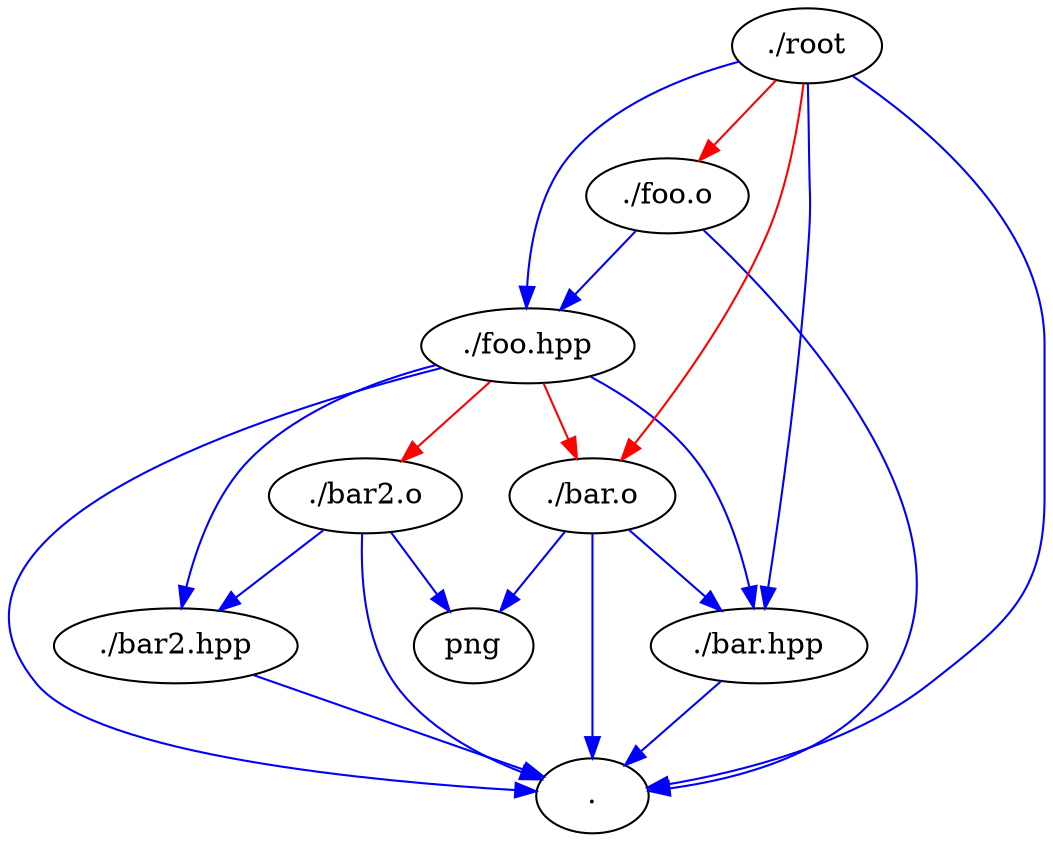 digraph DependencyGraph
	{
	"./bar.o"->"png"[color="blue"];
	"./bar.o"->"."[color="blue"];
	"./bar.o"->"./bar.hpp"[color="blue"];
	"./foo.o"->"."[color="blue"];
	"./foo.o"->"./foo.hpp"[color="blue"];
	"./root"->"."[color="blue"];
	"./root"->"./foo.hpp"[color="blue"];
	"./root"->"./foo.o"[color="red"];
	"./root"->"./bar.hpp"[color="blue"];
	"./root"->"./bar.o"[color="red"];
	"./foo.hpp"->"."[color="blue"];
	"./foo.hpp"->"./bar.hpp"[color="blue"];
	"./foo.hpp"->"./bar.o"[color="red"];
	"./foo.hpp"->"./bar2.hpp"[color="blue"];
	"./foo.hpp"->"./bar2.o"[color="red"];
	"./bar2.hpp"->"."[color="blue"];
	"./bar.hpp"->"."[color="blue"];
	"./bar2.o"->"png"[color="blue"];
	"./bar2.o"->"."[color="blue"];
	"./bar2.o"->"./bar2.hpp"[color="blue"];
	}
